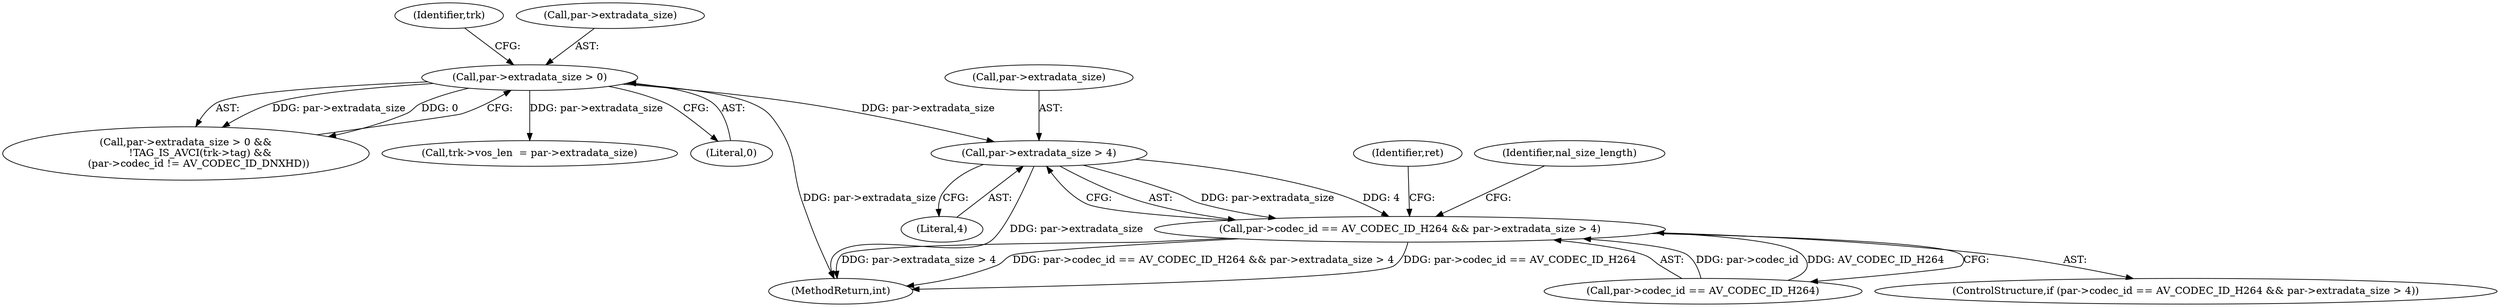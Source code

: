 digraph "0_FFmpeg_3a2d21bc5f97aa0161db3ae731fc2732be6108b8@pointer" {
"1000695" [label="(Call,par->extradata_size > 4)"];
"1000382" [label="(Call,par->extradata_size > 0)"];
"1000689" [label="(Call,par->codec_id == AV_CODEC_ID_H264 && par->extradata_size > 4)"];
"1000382" [label="(Call,par->extradata_size > 0)"];
"1000690" [label="(Call,par->codec_id == AV_CODEC_ID_H264)"];
"1000381" [label="(Call,par->extradata_size > 0 &&\n         !TAG_IS_AVCI(trk->tag) &&\n        (par->codec_id != AV_CODEC_ID_DNXHD))"];
"1000391" [label="(Identifier,trk)"];
"1000730" [label="(Identifier,ret)"];
"1000695" [label="(Call,par->extradata_size > 4)"];
"1000689" [label="(Call,par->codec_id == AV_CODEC_ID_H264 && par->extradata_size > 4)"];
"1000696" [label="(Call,par->extradata_size)"];
"1000699" [label="(Literal,4)"];
"1000688" [label="(ControlStructure,if (par->codec_id == AV_CODEC_ID_H264 && par->extradata_size > 4))"];
"1000703" [label="(Identifier,nal_size_length)"];
"1000383" [label="(Call,par->extradata_size)"];
"1000399" [label="(Call,trk->vos_len  = par->extradata_size)"];
"1000386" [label="(Literal,0)"];
"1001466" [label="(MethodReturn,int)"];
"1000695" -> "1000689"  [label="AST: "];
"1000695" -> "1000699"  [label="CFG: "];
"1000696" -> "1000695"  [label="AST: "];
"1000699" -> "1000695"  [label="AST: "];
"1000689" -> "1000695"  [label="CFG: "];
"1000695" -> "1001466"  [label="DDG: par->extradata_size"];
"1000695" -> "1000689"  [label="DDG: par->extradata_size"];
"1000695" -> "1000689"  [label="DDG: 4"];
"1000382" -> "1000695"  [label="DDG: par->extradata_size"];
"1000382" -> "1000381"  [label="AST: "];
"1000382" -> "1000386"  [label="CFG: "];
"1000383" -> "1000382"  [label="AST: "];
"1000386" -> "1000382"  [label="AST: "];
"1000391" -> "1000382"  [label="CFG: "];
"1000381" -> "1000382"  [label="CFG: "];
"1000382" -> "1001466"  [label="DDG: par->extradata_size"];
"1000382" -> "1000381"  [label="DDG: par->extradata_size"];
"1000382" -> "1000381"  [label="DDG: 0"];
"1000382" -> "1000399"  [label="DDG: par->extradata_size"];
"1000689" -> "1000688"  [label="AST: "];
"1000689" -> "1000690"  [label="CFG: "];
"1000690" -> "1000689"  [label="AST: "];
"1000703" -> "1000689"  [label="CFG: "];
"1000730" -> "1000689"  [label="CFG: "];
"1000689" -> "1001466"  [label="DDG: par->extradata_size > 4"];
"1000689" -> "1001466"  [label="DDG: par->codec_id == AV_CODEC_ID_H264 && par->extradata_size > 4"];
"1000689" -> "1001466"  [label="DDG: par->codec_id == AV_CODEC_ID_H264"];
"1000690" -> "1000689"  [label="DDG: par->codec_id"];
"1000690" -> "1000689"  [label="DDG: AV_CODEC_ID_H264"];
}
